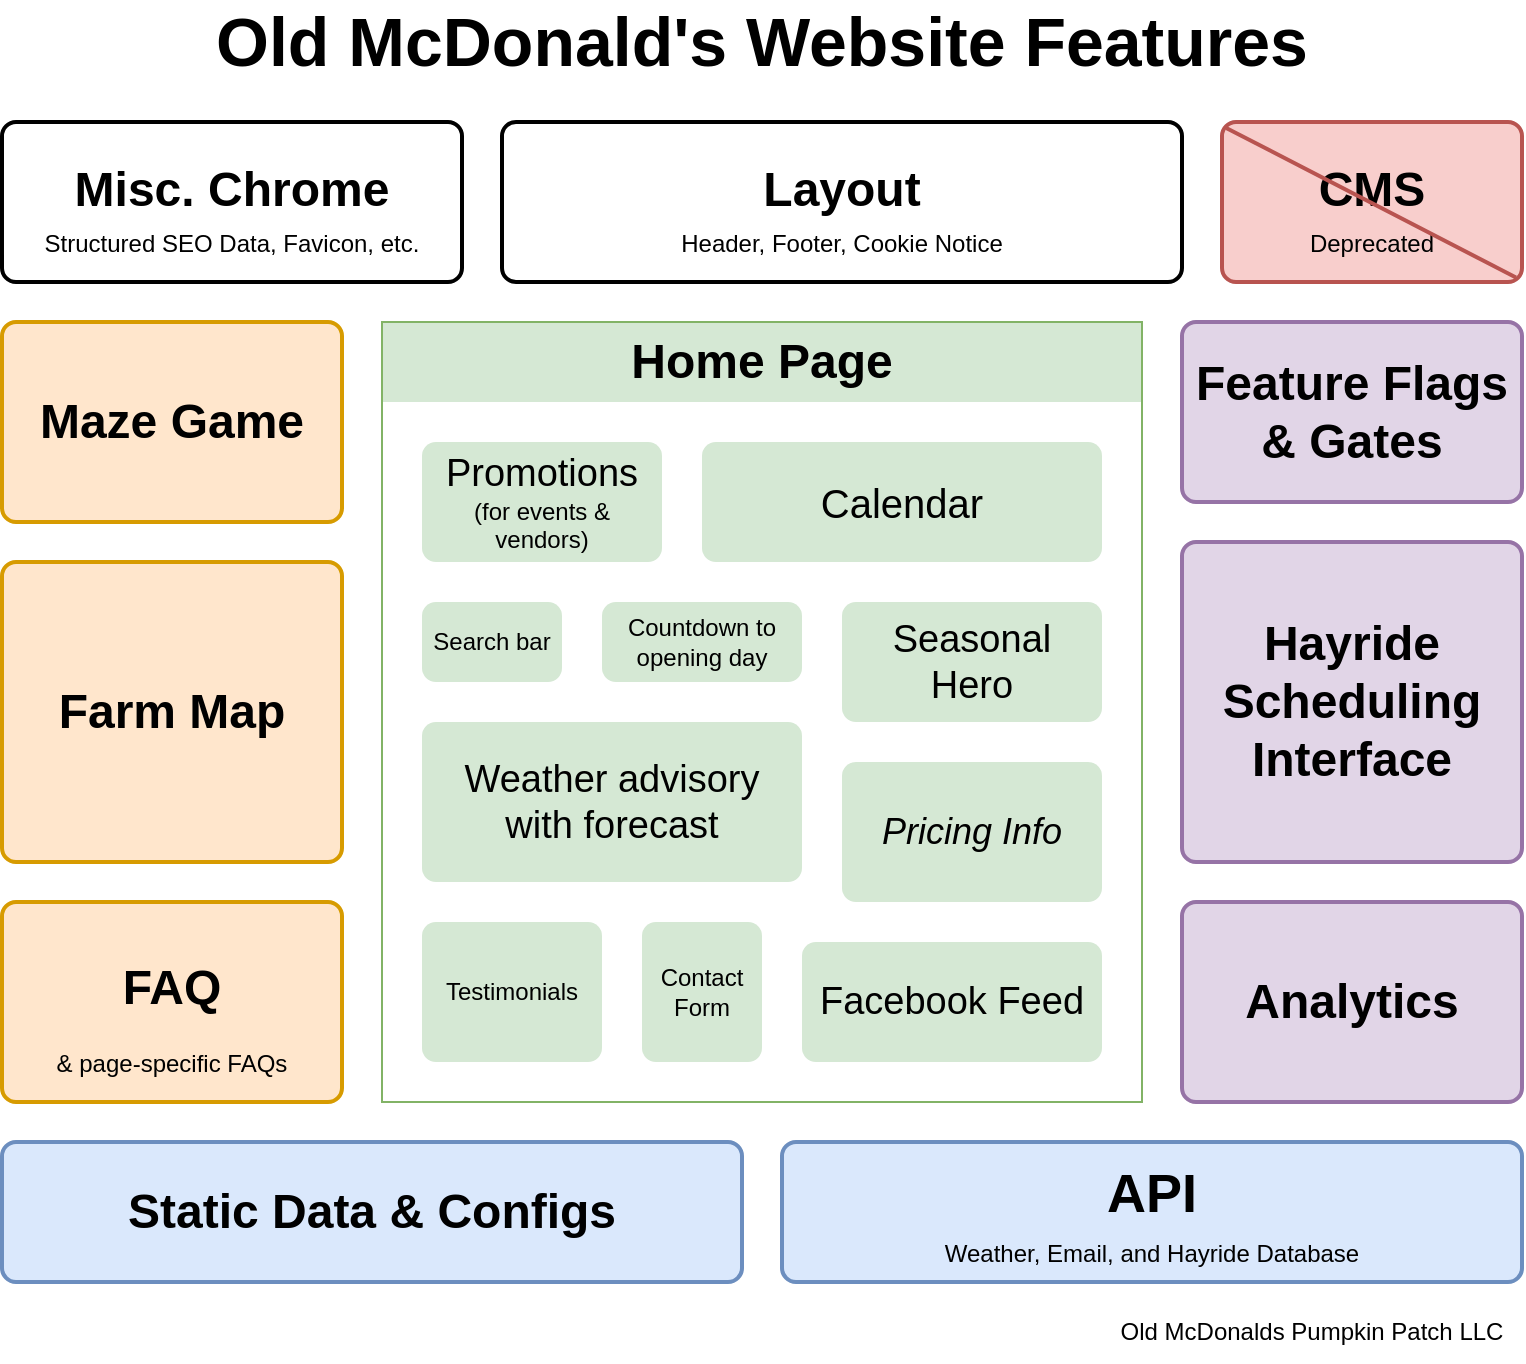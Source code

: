 <mxfile version="28.2.7">
  <diagram name="Page-1" id="Be-21d4X_abvz9L7CE6l">
    <mxGraphModel dx="1192" dy="737" grid="1" gridSize="10" guides="1" tooltips="1" connect="1" arrows="1" fold="1" page="1" pageScale="1" pageWidth="850" pageHeight="1100" math="0" shadow="0">
      <root>
        <mxCell id="0" />
        <mxCell id="1" parent="0" />
        <mxCell id="zWzznixCFk7TpnTXlBiS-2" value="&lt;h1&gt;Analytics&lt;/h1&gt;" style="rounded=1;whiteSpace=wrap;html=1;absoluteArcSize=1;arcSize=14;strokeWidth=2;fillColor=#e1d5e7;strokeColor=#9673a6;" vertex="1" parent="1">
          <mxGeometry x="740" y="530" width="170" height="100" as="geometry" />
        </mxCell>
        <mxCell id="zWzznixCFk7TpnTXlBiS-3" value="&lt;h1 style=&quot;line-height: 40%;&quot;&gt;Layout&lt;/h1&gt;&lt;div&gt;Header, Footer,&amp;nbsp;&lt;span style=&quot;background-color: transparent; color: light-dark(rgb(0, 0, 0), rgb(255, 255, 255));&quot;&gt;Cookie Notice&lt;/span&gt;&lt;/div&gt;" style="rounded=1;whiteSpace=wrap;html=1;absoluteArcSize=1;arcSize=14;strokeWidth=2;" vertex="1" parent="1">
          <mxGeometry x="400" y="140" width="340" height="80" as="geometry" />
        </mxCell>
        <mxCell id="zWzznixCFk7TpnTXlBiS-4" value="&lt;h1&gt;Feature Flags &amp;amp; Gates&lt;/h1&gt;" style="rounded=1;whiteSpace=wrap;html=1;absoluteArcSize=1;arcSize=14;strokeWidth=2;fillColor=#e1d5e7;strokeColor=#9673a6;" vertex="1" parent="1">
          <mxGeometry x="740" y="240" width="170" height="90" as="geometry" />
        </mxCell>
        <mxCell id="zWzznixCFk7TpnTXlBiS-5" value="&lt;h1 style=&quot;line-height: 40%;&quot;&gt;Misc. Chrome&lt;/h1&gt;&lt;div&gt;Structured SEO Data, Favicon, etc.&lt;/div&gt;" style="rounded=1;whiteSpace=wrap;html=1;absoluteArcSize=1;arcSize=14;strokeWidth=2;" vertex="1" parent="1">
          <mxGeometry x="150" y="140" width="230" height="80" as="geometry" />
        </mxCell>
        <mxCell id="zWzznixCFk7TpnTXlBiS-8" value="&lt;h1&gt;Home Page&lt;/h1&gt;" style="swimlane;whiteSpace=wrap;html=1;startSize=40;fillColor=#d5e8d4;strokeColor=light-dark(#82B366,#253C18);swimlaneLine=0;glass=0;shadow=0;rounded=0;gradientColor=none;swimlaneFillColor=light-dark(#FFFFFF,#060B00);" vertex="1" parent="1">
          <mxGeometry x="340" y="240" width="380" height="390" as="geometry" />
        </mxCell>
        <mxCell id="zWzznixCFk7TpnTXlBiS-7" value="Seasonal&lt;div&gt;Hero&lt;/div&gt;" style="rounded=1;whiteSpace=wrap;html=1;absoluteArcSize=1;arcSize=14;strokeWidth=2;fontSize=19;fillColor=#d5e8d4;strokeColor=none;" vertex="1" parent="zWzznixCFk7TpnTXlBiS-8">
          <mxGeometry x="230" y="140" width="130" height="60" as="geometry" />
        </mxCell>
        <mxCell id="zWzznixCFk7TpnTXlBiS-9" value="&lt;font style=&quot;font-size: 19px;&quot;&gt;Promotions&lt;/font&gt;&lt;div&gt;(for events &amp;amp; vendors)&lt;/div&gt;" style="rounded=1;whiteSpace=wrap;html=1;absoluteArcSize=1;arcSize=14;strokeWidth=2;fillColor=#d5e8d4;strokeColor=none;" vertex="1" parent="zWzznixCFk7TpnTXlBiS-8">
          <mxGeometry x="20" y="60" width="120" height="60" as="geometry" />
        </mxCell>
        <mxCell id="zWzznixCFk7TpnTXlBiS-10" value="Search bar" style="rounded=1;whiteSpace=wrap;html=1;absoluteArcSize=1;arcSize=14;strokeWidth=2;fillColor=#d5e8d4;strokeColor=none;" vertex="1" parent="zWzznixCFk7TpnTXlBiS-8">
          <mxGeometry x="20" y="140" width="70" height="40" as="geometry" />
        </mxCell>
        <mxCell id="zWzznixCFk7TpnTXlBiS-11" value="Countdown to opening day" style="rounded=1;whiteSpace=wrap;html=1;absoluteArcSize=1;arcSize=14;strokeWidth=2;fillColor=#d5e8d4;strokeColor=none;" vertex="1" parent="zWzznixCFk7TpnTXlBiS-8">
          <mxGeometry x="110" y="140" width="100" height="40" as="geometry" />
        </mxCell>
        <mxCell id="zWzznixCFk7TpnTXlBiS-12" value="Calendar" style="rounded=1;whiteSpace=wrap;html=1;absoluteArcSize=1;arcSize=14;strokeWidth=2;fontSize=20;fillColor=#d5e8d4;strokeColor=none;" vertex="1" parent="zWzznixCFk7TpnTXlBiS-8">
          <mxGeometry x="160" y="60" width="200" height="60" as="geometry" />
        </mxCell>
        <mxCell id="zWzznixCFk7TpnTXlBiS-13" value="Weather advisory&lt;div&gt;with forecast&lt;/div&gt;" style="rounded=1;whiteSpace=wrap;html=1;absoluteArcSize=1;arcSize=14;strokeWidth=2;fontSize=19;fillColor=#d5e8d4;strokeColor=none;" vertex="1" parent="zWzznixCFk7TpnTXlBiS-8">
          <mxGeometry x="20" y="200" width="190" height="80" as="geometry" />
        </mxCell>
        <mxCell id="zWzznixCFk7TpnTXlBiS-14" value="Pricing Info" style="rounded=1;whiteSpace=wrap;html=1;absoluteArcSize=1;arcSize=14;strokeWidth=2;fontSize=18;fontStyle=2;fillColor=#d5e8d4;strokeColor=none;" vertex="1" parent="zWzznixCFk7TpnTXlBiS-8">
          <mxGeometry x="230" y="220" width="130" height="70" as="geometry" />
        </mxCell>
        <mxCell id="zWzznixCFk7TpnTXlBiS-15" value="Testimonials" style="rounded=1;whiteSpace=wrap;html=1;absoluteArcSize=1;arcSize=14;strokeWidth=2;fillColor=#d5e8d4;strokeColor=none;" vertex="1" parent="zWzznixCFk7TpnTXlBiS-8">
          <mxGeometry x="20" y="300" width="90" height="70" as="geometry" />
        </mxCell>
        <mxCell id="zWzznixCFk7TpnTXlBiS-16" value="Facebook Feed" style="rounded=1;whiteSpace=wrap;html=1;absoluteArcSize=1;arcSize=14;strokeWidth=2;fontSize=19;fillColor=#d5e8d4;strokeColor=none;" vertex="1" parent="zWzznixCFk7TpnTXlBiS-8">
          <mxGeometry x="210" y="310" width="150" height="60" as="geometry" />
        </mxCell>
        <mxCell id="zWzznixCFk7TpnTXlBiS-17" value="Contact Form" style="rounded=1;whiteSpace=wrap;html=1;absoluteArcSize=1;arcSize=14;strokeWidth=2;fillColor=#d5e8d4;strokeColor=none;" vertex="1" parent="zWzznixCFk7TpnTXlBiS-8">
          <mxGeometry x="130" y="300" width="60" height="70" as="geometry" />
        </mxCell>
        <mxCell id="zWzznixCFk7TpnTXlBiS-18" value="&lt;h1&gt;Farm Map&lt;/h1&gt;" style="rounded=1;whiteSpace=wrap;html=1;absoluteArcSize=1;arcSize=14;strokeWidth=2;fillColor=#ffe6cc;strokeColor=#d79b00;" vertex="1" parent="1">
          <mxGeometry x="150" y="360" width="170" height="150" as="geometry" />
        </mxCell>
        <mxCell id="zWzznixCFk7TpnTXlBiS-19" value="&lt;h1&gt;Maze Game&lt;/h1&gt;" style="rounded=1;whiteSpace=wrap;html=1;absoluteArcSize=1;arcSize=14;strokeWidth=2;fillColor=#ffe6cc;strokeColor=#d79b00;" vertex="1" parent="1">
          <mxGeometry x="150" y="240" width="170" height="100" as="geometry" />
        </mxCell>
        <mxCell id="zWzznixCFk7TpnTXlBiS-20" value="&lt;h1&gt;FAQ&lt;/h1&gt;&lt;div&gt;&amp;amp; page-specific FAQs&lt;/div&gt;" style="rounded=1;whiteSpace=wrap;html=1;absoluteArcSize=1;arcSize=14;strokeWidth=2;fillColor=#ffe6cc;strokeColor=#d79b00;" vertex="1" parent="1">
          <mxGeometry x="150" y="530" width="170" height="100" as="geometry" />
        </mxCell>
        <mxCell id="zWzznixCFk7TpnTXlBiS-21" value="&lt;h1&gt;Static Data &amp;amp; Configs&lt;/h1&gt;" style="rounded=1;whiteSpace=wrap;html=1;absoluteArcSize=1;arcSize=14;strokeWidth=2;fillColor=#dae8fc;strokeColor=#6c8ebf;" vertex="1" parent="1">
          <mxGeometry x="150" y="650" width="370" height="70" as="geometry" />
        </mxCell>
        <mxCell id="zWzznixCFk7TpnTXlBiS-22" value="&lt;p style=&quot;line-height: 100%;&quot;&gt;&lt;font style=&quot;font-size: 27px;&quot;&gt;&lt;b style=&quot;line-height: 40%;&quot;&gt;API&lt;/b&gt;&lt;/font&gt;&lt;/p&gt;&lt;div&gt;Weather, Email, and Hayride Database&lt;/div&gt;" style="rounded=1;whiteSpace=wrap;html=1;absoluteArcSize=1;arcSize=14;strokeWidth=2;fillColor=#dae8fc;strokeColor=#6c8ebf;" vertex="1" parent="1">
          <mxGeometry x="540" y="650" width="370" height="70" as="geometry" />
        </mxCell>
        <mxCell id="zWzznixCFk7TpnTXlBiS-23" value="&lt;h1&gt;Hayride Scheduling Interface&lt;/h1&gt;" style="rounded=1;whiteSpace=wrap;html=1;absoluteArcSize=1;arcSize=14;strokeWidth=2;fillColor=#e1d5e7;strokeColor=#9673a6;" vertex="1" parent="1">
          <mxGeometry x="740" y="350" width="170" height="160" as="geometry" />
        </mxCell>
        <mxCell id="zWzznixCFk7TpnTXlBiS-24" value="&lt;h1 style=&quot;line-height: 40%;&quot;&gt;CMS&lt;/h1&gt;&lt;div&gt;&lt;font style=&quot;color: light-dark(rgb(0, 0, 0), rgb(255, 0, 0));&quot;&gt;Deprecated&lt;/font&gt;&lt;/div&gt;" style="rounded=1;whiteSpace=wrap;html=1;absoluteArcSize=1;arcSize=14;strokeWidth=2;fillColor=#f8cecc;strokeColor=#b85450;" vertex="1" parent="1">
          <mxGeometry x="760" y="140" width="150" height="80" as="geometry" />
        </mxCell>
        <mxCell id="zWzznixCFk7TpnTXlBiS-25" value="" style="endArrow=none;html=1;rounded=0;entryX=0.014;entryY=0.037;entryDx=0;entryDy=0;exitX=0.98;exitY=0.972;exitDx=0;exitDy=0;exitPerimeter=0;entryPerimeter=0;fillColor=#f8cecc;strokeColor=#b85450;strokeWidth=2;" edge="1" parent="1" source="zWzznixCFk7TpnTXlBiS-24" target="zWzznixCFk7TpnTXlBiS-24">
          <mxGeometry width="50" height="50" relative="1" as="geometry">
            <mxPoint x="630" y="450" as="sourcePoint" />
            <mxPoint x="680" y="400" as="targetPoint" />
          </mxGeometry>
        </mxCell>
        <mxCell id="zWzznixCFk7TpnTXlBiS-27" value="Old McDonald&#39;s Website Features" style="text;html=1;whiteSpace=wrap;strokeColor=none;fillColor=none;align=center;verticalAlign=middle;rounded=0;fontSize=34;fontStyle=1" vertex="1" parent="1">
          <mxGeometry x="150" y="80" width="760" height="40" as="geometry" />
        </mxCell>
        <mxCell id="zWzznixCFk7TpnTXlBiS-28" value="Old McDonalds Pumpkin Patch LLC" style="text;html=1;whiteSpace=wrap;strokeColor=none;fillColor=none;align=center;verticalAlign=middle;rounded=0;" vertex="1" parent="1">
          <mxGeometry x="700" y="730" width="210" height="30" as="geometry" />
        </mxCell>
      </root>
    </mxGraphModel>
  </diagram>
</mxfile>

